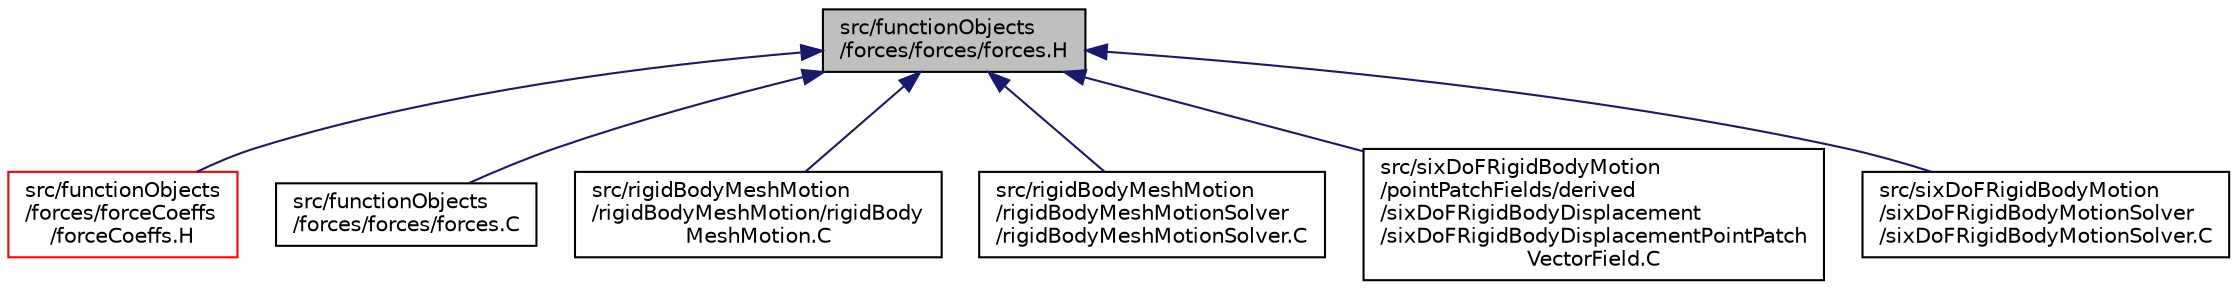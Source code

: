 digraph "src/functionObjects/forces/forces/forces.H"
{
  bgcolor="transparent";
  edge [fontname="Helvetica",fontsize="10",labelfontname="Helvetica",labelfontsize="10"];
  node [fontname="Helvetica",fontsize="10",shape=record];
  Node247 [label="src/functionObjects\l/forces/forces/forces.H",height=0.2,width=0.4,color="black", fillcolor="grey75", style="filled", fontcolor="black"];
  Node247 -> Node248 [dir="back",color="midnightblue",fontsize="10",style="solid",fontname="Helvetica"];
  Node248 [label="src/functionObjects\l/forces/forceCoeffs\l/forceCoeffs.H",height=0.2,width=0.4,color="red",URL="$a04898.html"];
  Node247 -> Node250 [dir="back",color="midnightblue",fontsize="10",style="solid",fontname="Helvetica"];
  Node250 [label="src/functionObjects\l/forces/forces/forces.C",height=0.2,width=0.4,color="black",URL="$a04901.html"];
  Node247 -> Node251 [dir="back",color="midnightblue",fontsize="10",style="solid",fontname="Helvetica"];
  Node251 [label="src/rigidBodyMeshMotion\l/rigidBodyMeshMotion/rigidBody\lMeshMotion.C",height=0.2,width=0.4,color="black",URL="$a14834.html"];
  Node247 -> Node252 [dir="back",color="midnightblue",fontsize="10",style="solid",fontname="Helvetica"];
  Node252 [label="src/rigidBodyMeshMotion\l/rigidBodyMeshMotionSolver\l/rigidBodyMeshMotionSolver.C",height=0.2,width=0.4,color="black",URL="$a14840.html"];
  Node247 -> Node253 [dir="back",color="midnightblue",fontsize="10",style="solid",fontname="Helvetica"];
  Node253 [label="src/sixDoFRigidBodyMotion\l/pointPatchFields/derived\l/sixDoFRigidBodyDisplacement\l/sixDoFRigidBodyDisplacementPointPatch\lVectorField.C",height=0.2,width=0.4,color="black",URL="$a15245.html"];
  Node247 -> Node254 [dir="back",color="midnightblue",fontsize="10",style="solid",fontname="Helvetica"];
  Node254 [label="src/sixDoFRigidBodyMotion\l/sixDoFRigidBodyMotionSolver\l/sixDoFRigidBodyMotionSolver.C",height=0.2,width=0.4,color="black",URL="$a15341.html"];
}
